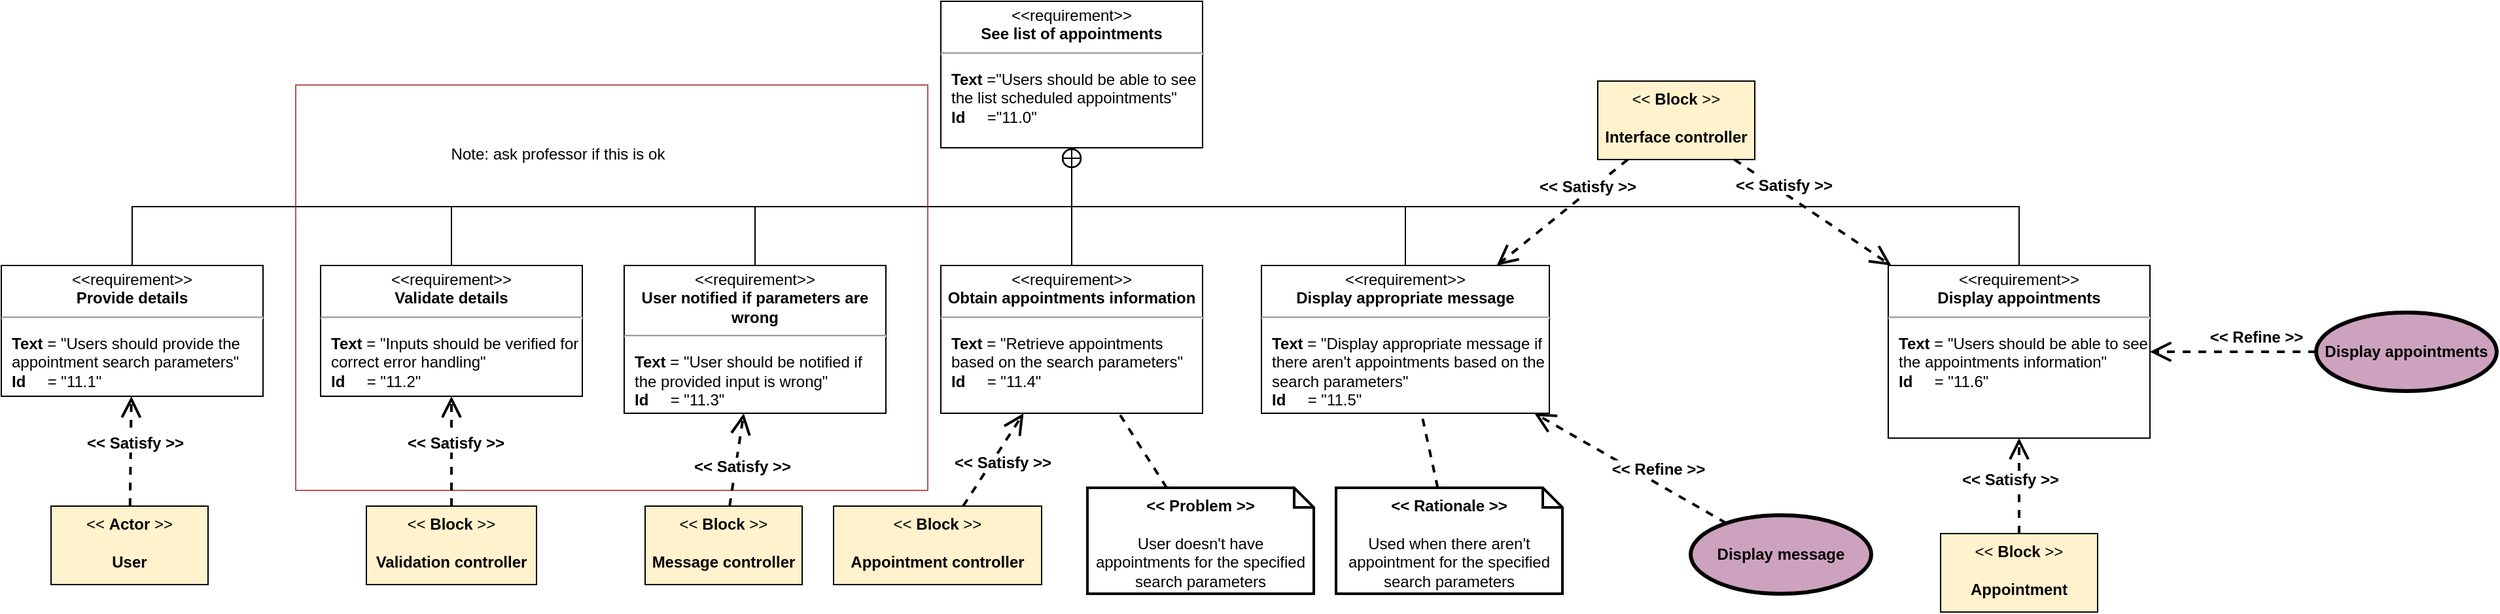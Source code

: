 <mxfile version="24.4.4" type="github">
  <diagram name="Page-1" id="T_TUrl57_qO42ONMsJEx">
    <mxGraphModel dx="1802" dy="410" grid="0" gridSize="10" guides="1" tooltips="1" connect="1" arrows="1" fold="1" page="0" pageScale="1" pageWidth="827" pageHeight="1169" math="0" shadow="0">
      <root>
        <mxCell id="0" />
        <mxCell id="1" parent="0" />
        <mxCell id="Kk624B1LERDIwn-k9sA2-5" value="" style="rounded=0;whiteSpace=wrap;html=1;fillColor=none;strokeColor=#b85450;" parent="1" vertex="1">
          <mxGeometry x="305" y="730" width="483" height="310" as="geometry" />
        </mxCell>
        <mxCell id="k6tlBCFo0J_A2OAQhTOj-1" value="&lt;p style=&quot;margin:0px;margin-top:4px;text-align:center;&quot;&gt;&amp;lt;&amp;lt;requirement&amp;gt;&amp;gt;&lt;br&gt;&lt;b&gt;See list of appointments&lt;/b&gt;&lt;/p&gt;&lt;hr&gt;&lt;p&gt;&lt;/p&gt;&lt;p style=&quot;margin:0px;margin-left:8px;text-align:left;&quot;&gt;&lt;b&gt;Text&amp;nbsp;&lt;/b&gt;=&quot;Users should be able to see the list scheduled appointments&quot;&lt;br&gt;&lt;b&gt;Id&amp;nbsp; &amp;nbsp; &amp;nbsp;&lt;/b&gt;=&quot;11.0&quot;&lt;/p&gt;" style="shape=rect;overflow=fill;html=1;whiteSpace=wrap;align=center;" parent="1" vertex="1">
          <mxGeometry x="798" y="666" width="200" height="112" as="geometry" />
        </mxCell>
        <mxCell id="k6tlBCFo0J_A2OAQhTOj-3" value="" style="endArrow=circlePlus;html=1;rounded=0;strokeWidth=1;endFill=0;entryX=0.5;entryY=1;entryDx=0;entryDy=0;exitX=0.5;exitY=0;exitDx=0;exitDy=0;edgeStyle=orthogonalEdgeStyle;" parent="1" source="k6tlBCFo0J_A2OAQhTOj-5" target="k6tlBCFo0J_A2OAQhTOj-1" edge="1">
          <mxGeometry width="50" height="50" relative="1" as="geometry">
            <mxPoint x="505" y="868" as="sourcePoint" />
            <mxPoint x="704.375" y="805" as="targetPoint" />
          </mxGeometry>
        </mxCell>
        <mxCell id="k6tlBCFo0J_A2OAQhTOj-4" value="" style="endArrow=circlePlus;html=1;rounded=0;strokeWidth=1;endFill=0;entryX=0.5;entryY=1;entryDx=0;entryDy=0;exitX=0.5;exitY=0;exitDx=0;exitDy=0;edgeStyle=orthogonalEdgeStyle;" parent="1" source="k6tlBCFo0J_A2OAQhTOj-7" target="k6tlBCFo0J_A2OAQhTOj-1" edge="1">
          <mxGeometry width="50" height="50" relative="1" as="geometry">
            <mxPoint x="1569" y="868" as="sourcePoint" />
            <mxPoint x="754" y="781" as="targetPoint" />
          </mxGeometry>
        </mxCell>
        <mxCell id="k6tlBCFo0J_A2OAQhTOj-5" value="&lt;p style=&quot;margin:0px;margin-top:4px;text-align:center;&quot;&gt;&amp;lt;&amp;lt;requirement&amp;gt;&amp;gt;&lt;br&gt;&lt;b&gt;Validate details&lt;/b&gt;&lt;/p&gt;&lt;hr&gt;&lt;p&gt;&lt;/p&gt;&lt;p style=&quot;margin:0px;margin-left:8px;text-align:left;&quot;&gt;&lt;b&gt;Text&amp;nbsp;&lt;/b&gt;= &quot;Inputs should be verified for correct error handling&quot;&lt;br&gt;&lt;b&gt;Id&amp;nbsp; &amp;nbsp; &amp;nbsp;&lt;/b&gt;= &quot;11.2&quot;&lt;/p&gt;" style="shape=rect;overflow=fill;html=1;whiteSpace=wrap;align=center;" parent="1" vertex="1">
          <mxGeometry x="324" y="868" width="200" height="100" as="geometry" />
        </mxCell>
        <mxCell id="k6tlBCFo0J_A2OAQhTOj-7" value="&lt;p style=&quot;margin:0px;margin-top:4px;text-align:center;&quot;&gt;&amp;lt;&amp;lt;requirement&amp;gt;&amp;gt;&lt;br&gt;&lt;b&gt;Display appointments&lt;/b&gt;&lt;/p&gt;&lt;hr&gt;&lt;p&gt;&lt;/p&gt;&lt;p style=&quot;margin:0px;margin-left:8px;text-align:left;&quot;&gt;&lt;b&gt;Text&amp;nbsp;&lt;/b&gt;= &quot;Users should be able to see the appointments information&quot;&lt;br&gt;&lt;b&gt;Id&amp;nbsp; &amp;nbsp; &amp;nbsp;&lt;/b&gt;= &quot;11.6&quot;&lt;/p&gt;" style="shape=rect;overflow=fill;html=1;whiteSpace=wrap;align=center;" parent="1" vertex="1">
          <mxGeometry x="1522" y="868" width="200" height="132" as="geometry" />
        </mxCell>
        <mxCell id="k6tlBCFo0J_A2OAQhTOj-8" value="Display message" style="shape=ellipse;html=1;strokeWidth=3;fontStyle=1;whiteSpace=wrap;align=center;perimeter=ellipsePerimeter;fillColor=#CDA2BE;" parent="1" vertex="1">
          <mxGeometry x="1371" y="1059" width="138" height="60" as="geometry" />
        </mxCell>
        <mxCell id="k6tlBCFo0J_A2OAQhTOj-9" value="&lt;font style=&quot;font-size: 12px;&quot;&gt;&lt;b&gt;&amp;lt;&amp;lt; Refine &amp;gt;&amp;gt;&lt;/b&gt;&lt;/font&gt;" style="edgeStyle=none;html=1;endArrow=open;endSize=12;dashed=1;verticalAlign=bottom;rounded=0;strokeWidth=2;" parent="1" source="k6tlBCFo0J_A2OAQhTOj-8" target="k6tlBCFo0J_A2OAQhTOj-30" edge="1">
          <mxGeometry x="-0.266" y="-2" width="160" relative="1" as="geometry">
            <mxPoint x="1212" y="1056" as="sourcePoint" />
            <mxPoint x="1285" y="968" as="targetPoint" />
            <mxPoint as="offset" />
          </mxGeometry>
        </mxCell>
        <mxCell id="k6tlBCFo0J_A2OAQhTOj-10" value="&lt;p style=&quot;margin:0px;margin-top:4px;text-align:center;&quot;&gt;&amp;lt;&amp;lt;requirement&amp;gt;&amp;gt;&lt;br&gt;&lt;b&gt;Provide details&lt;/b&gt;&lt;/p&gt;&lt;hr&gt;&lt;p&gt;&lt;/p&gt;&lt;p style=&quot;margin:0px;margin-left:8px;text-align:left;&quot;&gt;&lt;b&gt;Text&amp;nbsp;&lt;/b&gt;= &quot;Users should provide the appointment search parameters&quot;&lt;br&gt;&lt;b&gt;Id&amp;nbsp; &amp;nbsp; &amp;nbsp;&lt;/b&gt;= &quot;11.1&quot;&lt;/p&gt;" style="shape=rect;overflow=fill;html=1;whiteSpace=wrap;align=center;" parent="1" vertex="1">
          <mxGeometry x="80" y="868" width="200" height="100" as="geometry" />
        </mxCell>
        <mxCell id="k6tlBCFo0J_A2OAQhTOj-11" value="" style="endArrow=circlePlus;html=1;rounded=0;strokeWidth=1;endFill=0;entryX=0.5;entryY=1;entryDx=0;entryDy=0;exitX=0.5;exitY=0;exitDx=0;exitDy=0;edgeStyle=orthogonalEdgeStyle;" parent="1" source="k6tlBCFo0J_A2OAQhTOj-10" target="k6tlBCFo0J_A2OAQhTOj-1" edge="1">
          <mxGeometry width="50" height="50" relative="1" as="geometry">
            <mxPoint x="525" y="878" as="sourcePoint" />
            <mxPoint x="1234" y="781" as="targetPoint" />
          </mxGeometry>
        </mxCell>
        <mxCell id="k6tlBCFo0J_A2OAQhTOj-12" value="&amp;lt;&amp;lt; &lt;b&gt;Block &lt;/b&gt;&amp;gt;&amp;gt;&lt;div&gt;&lt;br&gt;&lt;b&gt;Validation controller&lt;/b&gt;&lt;/div&gt;" style="shape=rect;html=1;whiteSpace=wrap;align=center;verticalAlign=top;fillColor=#FFF2CC;" parent="1" vertex="1">
          <mxGeometry x="359" y="1052" width="130" height="60" as="geometry" />
        </mxCell>
        <mxCell id="k6tlBCFo0J_A2OAQhTOj-13" value="&lt;font style=&quot;font-size: 12px;&quot;&gt;&lt;b&gt;&amp;lt;&amp;lt; Satisfy &amp;gt;&amp;gt;&lt;/b&gt;&lt;/font&gt;" style="edgeStyle=none;html=1;endArrow=open;endSize=12;dashed=1;verticalAlign=bottom;rounded=0;strokeWidth=2;" parent="1" source="k6tlBCFo0J_A2OAQhTOj-12" target="k6tlBCFo0J_A2OAQhTOj-5" edge="1">
          <mxGeometry x="-0.056" y="-3" width="160" relative="1" as="geometry">
            <mxPoint x="507" y="920" as="sourcePoint" />
            <mxPoint x="424" y="980" as="targetPoint" />
            <mxPoint as="offset" />
          </mxGeometry>
        </mxCell>
        <mxCell id="k6tlBCFo0J_A2OAQhTOj-14" value="&amp;lt;&amp;lt; &lt;b&gt;Block &lt;/b&gt;&amp;gt;&amp;gt;&lt;div&gt;&lt;br&gt;&lt;b&gt;Appointment controller&lt;/b&gt;&lt;/div&gt;" style="shape=rect;html=1;whiteSpace=wrap;align=center;verticalAlign=top;fillColor=#FFF2CC;" parent="1" vertex="1">
          <mxGeometry x="716" y="1052" width="159" height="60" as="geometry" />
        </mxCell>
        <mxCell id="k6tlBCFo0J_A2OAQhTOj-16" value="&amp;lt;&amp;lt; &lt;b&gt;Block &lt;/b&gt;&amp;gt;&amp;gt;&lt;div&gt;&lt;br&gt;&lt;b&gt;Interface controller&lt;/b&gt;&lt;/div&gt;" style="shape=rect;html=1;whiteSpace=wrap;align=center;verticalAlign=top;fillColor=#FFF2CC;" parent="1" vertex="1">
          <mxGeometry x="1300" y="727" width="120" height="60" as="geometry" />
        </mxCell>
        <mxCell id="k6tlBCFo0J_A2OAQhTOj-17" value="&lt;font style=&quot;font-size: 12px;&quot;&gt;&lt;b&gt;&amp;lt;&amp;lt; Satisfy &amp;gt;&amp;gt;&lt;/b&gt;&lt;/font&gt;" style="edgeStyle=none;html=1;endArrow=open;endSize=12;dashed=1;verticalAlign=bottom;rounded=0;strokeWidth=2;" parent="1" source="k6tlBCFo0J_A2OAQhTOj-16" target="k6tlBCFo0J_A2OAQhTOj-7" edge="1">
          <mxGeometry x="-0.35" y="-3" width="160" relative="1" as="geometry">
            <mxPoint x="1598" y="1191" as="sourcePoint" />
            <mxPoint x="1642" y="1097" as="targetPoint" />
            <mxPoint as="offset" />
          </mxGeometry>
        </mxCell>
        <mxCell id="k6tlBCFo0J_A2OAQhTOj-18" style="rounded=0;orthogonalLoop=1;jettySize=auto;html=1;endArrow=none;endFill=0;dashed=1;strokeWidth=2;" parent="1" source="k6tlBCFo0J_A2OAQhTOj-23" target="k6tlBCFo0J_A2OAQhTOj-30" edge="1">
          <mxGeometry relative="1" as="geometry">
            <mxPoint x="1235" y="1188" as="sourcePoint" />
            <mxPoint x="939.212" y="970.0" as="targetPoint" />
          </mxGeometry>
        </mxCell>
        <mxCell id="k6tlBCFo0J_A2OAQhTOj-19" value="&lt;span style=&quot;background-color: initial;&quot;&gt;&lt;b&gt;&amp;lt;&amp;lt; Problem &amp;gt;&amp;gt;&lt;/b&gt;&lt;/span&gt;&lt;div&gt;&lt;div style=&quot;font-weight: bold; text-align: left;&quot;&gt;&lt;br&gt;&lt;/div&gt;&lt;div style=&quot;&quot;&gt;User doesn&#39;t have appointments for the specified search parameters&lt;/div&gt;&lt;/div&gt;" style="shape=note;size=15;align=center;spacingLeft=0;html=1;whiteSpace=wrap;verticalAlign=top;strokeWidth=2;" parent="1" vertex="1">
          <mxGeometry x="910" y="1038" width="173" height="81" as="geometry" />
        </mxCell>
        <mxCell id="k6tlBCFo0J_A2OAQhTOj-23" value="&lt;span style=&quot;background-color: initial;&quot;&gt;&lt;b&gt;&amp;lt;&amp;lt; Rationale &amp;gt;&amp;gt;&lt;/b&gt;&lt;/span&gt;&lt;div&gt;&lt;div style=&quot;font-weight: bold; text-align: left;&quot;&gt;&lt;br&gt;&lt;/div&gt;&lt;div style=&quot;&quot;&gt;Used when there aren&#39;t appointment for the specified search parameters&lt;/div&gt;&lt;/div&gt;" style="shape=note;size=15;align=center;spacingLeft=0;html=1;whiteSpace=wrap;verticalAlign=top;strokeWidth=2;" parent="1" vertex="1">
          <mxGeometry x="1100" y="1038" width="173" height="81" as="geometry" />
        </mxCell>
        <mxCell id="k6tlBCFo0J_A2OAQhTOj-24" style="rounded=0;orthogonalLoop=1;jettySize=auto;html=1;endArrow=none;endFill=0;dashed=1;strokeWidth=2;" parent="1" source="k6tlBCFo0J_A2OAQhTOj-19" target="k6tlBCFo0J_A2OAQhTOj-29" edge="1">
          <mxGeometry relative="1" as="geometry">
            <mxPoint x="1130" y="1251" as="sourcePoint" />
            <mxPoint x="1224" y="968" as="targetPoint" />
          </mxGeometry>
        </mxCell>
        <mxCell id="k6tlBCFo0J_A2OAQhTOj-26" value="&lt;p style=&quot;margin:0px;margin-top:4px;text-align:center;&quot;&gt;&amp;lt;&amp;lt;requirement&amp;gt;&amp;gt;&lt;br&gt;&lt;b&gt;User notified if parameters are wrong&lt;/b&gt;&lt;/p&gt;&lt;hr&gt;&lt;p&gt;&lt;/p&gt;&lt;p style=&quot;margin:0px;margin-left:8px;text-align:left;&quot;&gt;&lt;b&gt;Text&amp;nbsp;&lt;/b&gt;= &quot;User should be notified if the provided input is wrong&quot;&lt;br&gt;&lt;b&gt;Id&amp;nbsp; &amp;nbsp; &amp;nbsp;&lt;/b&gt;= &quot;11.3&quot;&lt;/p&gt;" style="shape=rect;overflow=fill;html=1;whiteSpace=wrap;align=center;" parent="1" vertex="1">
          <mxGeometry x="556" y="868" width="200" height="113" as="geometry" />
        </mxCell>
        <mxCell id="k6tlBCFo0J_A2OAQhTOj-27" value="" style="endArrow=circlePlus;html=1;rounded=0;strokeWidth=1;endFill=0;entryX=0.5;entryY=1;entryDx=0;entryDy=0;exitX=0.5;exitY=0;exitDx=0;exitDy=0;edgeStyle=orthogonalEdgeStyle;" parent="1" source="k6tlBCFo0J_A2OAQhTOj-26" target="k6tlBCFo0J_A2OAQhTOj-1" edge="1">
          <mxGeometry width="50" height="50" relative="1" as="geometry">
            <mxPoint x="190" y="878" as="sourcePoint" />
            <mxPoint x="949" y="782" as="targetPoint" />
          </mxGeometry>
        </mxCell>
        <mxCell id="k6tlBCFo0J_A2OAQhTOj-28" value="" style="endArrow=circlePlus;html=1;rounded=0;strokeWidth=1;endFill=0;entryX=0.5;entryY=1;entryDx=0;entryDy=0;exitX=0.5;exitY=0;exitDx=0;exitDy=0;edgeStyle=orthogonalEdgeStyle;" parent="1" source="k6tlBCFo0J_A2OAQhTOj-29" target="k6tlBCFo0J_A2OAQhTOj-1" edge="1">
          <mxGeometry width="50" height="50" relative="1" as="geometry">
            <mxPoint x="900.0" y="870.0" as="sourcePoint" />
            <mxPoint x="949" y="782" as="targetPoint" />
          </mxGeometry>
        </mxCell>
        <mxCell id="k6tlBCFo0J_A2OAQhTOj-29" value="&lt;p style=&quot;margin:0px;margin-top:4px;text-align:center;&quot;&gt;&amp;lt;&amp;lt;requirement&amp;gt;&amp;gt;&lt;br&gt;&lt;b&gt;Obtain appointments information&lt;/b&gt;&lt;/p&gt;&lt;hr&gt;&lt;p&gt;&lt;/p&gt;&lt;p style=&quot;margin:0px;margin-left:8px;text-align:left;&quot;&gt;&lt;b&gt;Text&amp;nbsp;&lt;/b&gt;= &quot;Retrieve appointments based on the search parameters&quot;&lt;br&gt;&lt;b&gt;Id&amp;nbsp; &amp;nbsp; &amp;nbsp;&lt;/b&gt;= &quot;11.4&quot;&lt;/p&gt;" style="shape=rect;overflow=fill;html=1;whiteSpace=wrap;align=center;" parent="1" vertex="1">
          <mxGeometry x="798" y="868" width="200" height="113" as="geometry" />
        </mxCell>
        <mxCell id="k6tlBCFo0J_A2OAQhTOj-30" value="&lt;p style=&quot;margin:0px;margin-top:4px;text-align:center;&quot;&gt;&amp;lt;&amp;lt;requirement&amp;gt;&amp;gt;&lt;br&gt;&lt;b&gt;Display appropriate message&lt;/b&gt;&lt;/p&gt;&lt;hr&gt;&lt;p&gt;&lt;/p&gt;&lt;p style=&quot;margin:0px;margin-left:8px;text-align:left;&quot;&gt;&lt;b&gt;Text&amp;nbsp;&lt;/b&gt;= &quot;Display appropriate message if there aren&#39;t appointments based on the search parameters&quot;&lt;br&gt;&lt;b&gt;Id&amp;nbsp; &amp;nbsp; &amp;nbsp;&lt;/b&gt;= &quot;11.5&quot;&lt;/p&gt;" style="shape=rect;overflow=fill;html=1;whiteSpace=wrap;align=center;" parent="1" vertex="1">
          <mxGeometry x="1043" y="868" width="220" height="113" as="geometry" />
        </mxCell>
        <mxCell id="k6tlBCFo0J_A2OAQhTOj-31" value="&lt;font style=&quot;font-size: 12px;&quot;&gt;&lt;b&gt;&amp;lt;&amp;lt; Satisfy &amp;gt;&amp;gt;&lt;/b&gt;&lt;/font&gt;" style="edgeStyle=none;html=1;endArrow=open;endSize=12;dashed=1;verticalAlign=bottom;rounded=0;strokeWidth=2;" parent="1" source="k6tlBCFo0J_A2OAQhTOj-14" target="k6tlBCFo0J_A2OAQhTOj-29" edge="1">
          <mxGeometry x="-0.139" y="-12" width="160" relative="1" as="geometry">
            <mxPoint x="434" y="1062" as="sourcePoint" />
            <mxPoint x="434" y="978" as="targetPoint" />
            <mxPoint as="offset" />
          </mxGeometry>
        </mxCell>
        <mxCell id="k6tlBCFo0J_A2OAQhTOj-32" value="" style="endArrow=circlePlus;html=1;rounded=0;strokeWidth=1;endFill=0;entryX=0.5;entryY=1;entryDx=0;entryDy=0;exitX=0.5;exitY=0;exitDx=0;exitDy=0;edgeStyle=orthogonalEdgeStyle;" parent="1" source="k6tlBCFo0J_A2OAQhTOj-30" target="k6tlBCFo0J_A2OAQhTOj-1" edge="1">
          <mxGeometry width="50" height="50" relative="1" as="geometry">
            <mxPoint x="908" y="878" as="sourcePoint" />
            <mxPoint x="949" y="782" as="targetPoint" />
          </mxGeometry>
        </mxCell>
        <mxCell id="k6tlBCFo0J_A2OAQhTOj-33" value="&amp;lt;&amp;lt; &lt;b&gt;Block &lt;/b&gt;&amp;gt;&amp;gt;&lt;div&gt;&lt;br&gt;&lt;b&gt;Appointment&lt;/b&gt;&lt;/div&gt;" style="shape=rect;html=1;whiteSpace=wrap;align=center;verticalAlign=top;fillColor=#FFF2CC;" parent="1" vertex="1">
          <mxGeometry x="1562" y="1073" width="120" height="60" as="geometry" />
        </mxCell>
        <mxCell id="k6tlBCFo0J_A2OAQhTOj-34" value="&lt;font style=&quot;font-size: 12px;&quot;&gt;&lt;b&gt;&amp;lt;&amp;lt; Satisfy &amp;gt;&amp;gt;&lt;/b&gt;&lt;/font&gt;" style="edgeStyle=none;html=1;endArrow=open;endSize=12;dashed=1;verticalAlign=bottom;rounded=0;strokeWidth=2;" parent="1" source="k6tlBCFo0J_A2OAQhTOj-33" target="k6tlBCFo0J_A2OAQhTOj-7" edge="1">
          <mxGeometry x="-0.105" y="7" width="160" relative="1" as="geometry">
            <mxPoint x="1704" y="1381" as="sourcePoint" />
            <mxPoint x="1563" y="1093.544" as="targetPoint" />
            <mxPoint as="offset" />
          </mxGeometry>
        </mxCell>
        <mxCell id="k6tlBCFo0J_A2OAQhTOj-35" value="&lt;font style=&quot;font-size: 12px;&quot;&gt;&lt;b&gt;&amp;lt;&amp;lt; Satisfy &amp;gt;&amp;gt;&lt;/b&gt;&lt;/font&gt;" style="edgeStyle=none;html=1;endArrow=open;endSize=12;dashed=1;verticalAlign=bottom;rounded=0;strokeWidth=2;" parent="1" source="k6tlBCFo0J_A2OAQhTOj-16" target="k6tlBCFo0J_A2OAQhTOj-30" edge="1">
          <mxGeometry x="-0.321" y="4" width="160" relative="1" as="geometry">
            <mxPoint x="1377" y="795" as="sourcePoint" />
            <mxPoint x="1532" y="886" as="targetPoint" />
            <mxPoint as="offset" />
          </mxGeometry>
        </mxCell>
        <mxCell id="OgSN6KcXYEPfYkLndB4I-1" value="&amp;lt;&amp;lt; &lt;b&gt;Block &lt;/b&gt;&amp;gt;&amp;gt;&lt;div&gt;&lt;br&gt;&lt;b&gt;Message controller&lt;/b&gt;&lt;/div&gt;" style="shape=rect;html=1;whiteSpace=wrap;align=center;verticalAlign=top;fillColor=#FFF2CC;" parent="1" vertex="1">
          <mxGeometry x="572" y="1052" width="120" height="60" as="geometry" />
        </mxCell>
        <mxCell id="OgSN6KcXYEPfYkLndB4I-2" value="&lt;font style=&quot;font-size: 12px;&quot;&gt;&lt;b&gt;&amp;lt;&amp;lt; Satisfy &amp;gt;&amp;gt;&lt;/b&gt;&lt;/font&gt;" style="edgeStyle=none;html=1;endArrow=open;endSize=12;dashed=1;verticalAlign=bottom;rounded=0;strokeWidth=2;" parent="1" source="OgSN6KcXYEPfYkLndB4I-1" target="k6tlBCFo0J_A2OAQhTOj-26" edge="1">
          <mxGeometry x="-0.382" y="-6" width="160" relative="1" as="geometry">
            <mxPoint x="434" y="1062" as="sourcePoint" />
            <mxPoint x="434" y="978" as="targetPoint" />
            <mxPoint as="offset" />
          </mxGeometry>
        </mxCell>
        <mxCell id="Kk624B1LERDIwn-k9sA2-1" value="&amp;lt;&amp;lt; &lt;b&gt;Actor&amp;nbsp;&lt;/b&gt;&amp;gt;&amp;gt;&lt;div&gt;&lt;br&gt;&lt;b&gt;User&lt;/b&gt;&lt;/div&gt;" style="shape=rect;html=1;whiteSpace=wrap;align=center;verticalAlign=top;fillColor=#FFF2CC;" parent="1" vertex="1">
          <mxGeometry x="118" y="1052" width="120" height="60" as="geometry" />
        </mxCell>
        <mxCell id="Kk624B1LERDIwn-k9sA2-2" value="&lt;font style=&quot;font-size: 12px;&quot;&gt;&lt;b&gt;&amp;lt;&amp;lt; Satisfy &amp;gt;&amp;gt;&lt;/b&gt;&lt;/font&gt;" style="edgeStyle=none;html=1;endArrow=open;endSize=12;dashed=1;verticalAlign=bottom;rounded=0;strokeWidth=2;" parent="1" source="Kk624B1LERDIwn-k9sA2-1" target="k6tlBCFo0J_A2OAQhTOj-10" edge="1">
          <mxGeometry x="-0.056" y="-3" width="160" relative="1" as="geometry">
            <mxPoint x="156" y="1080" as="sourcePoint" />
            <mxPoint x="156" y="996" as="targetPoint" />
            <mxPoint as="offset" />
          </mxGeometry>
        </mxCell>
        <mxCell id="Kk624B1LERDIwn-k9sA2-4" value="Note: ask professor if this is ok" style="text;html=1;align=center;verticalAlign=middle;resizable=0;points=[];autosize=1;strokeColor=none;fillColor=none;" parent="1" vertex="1">
          <mxGeometry x="414" y="770" width="181" height="26" as="geometry" />
        </mxCell>
        <mxCell id="iZoHA22_Y5u8gmJo2MV3-2" value="Display appointments" style="shape=ellipse;html=1;strokeWidth=3;fontStyle=1;whiteSpace=wrap;align=center;perimeter=ellipsePerimeter;fillColor=#CDA2BE;" vertex="1" parent="1">
          <mxGeometry x="1849.0" y="904" width="138" height="60" as="geometry" />
        </mxCell>
        <mxCell id="iZoHA22_Y5u8gmJo2MV3-3" value="&lt;font style=&quot;font-size: 12px;&quot;&gt;&lt;b&gt;&amp;lt;&amp;lt; Refine &amp;gt;&amp;gt;&lt;/b&gt;&lt;/font&gt;" style="edgeStyle=none;html=1;endArrow=open;endSize=12;dashed=1;verticalAlign=bottom;rounded=0;strokeWidth=2;" edge="1" source="iZoHA22_Y5u8gmJo2MV3-2" parent="1" target="k6tlBCFo0J_A2OAQhTOj-7">
          <mxGeometry x="-0.266" y="-2" width="160" relative="1" as="geometry">
            <mxPoint x="1745.43" y="1020" as="sourcePoint" />
            <mxPoint x="1785.43" y="945" as="targetPoint" />
            <mxPoint as="offset" />
          </mxGeometry>
        </mxCell>
      </root>
    </mxGraphModel>
  </diagram>
</mxfile>
